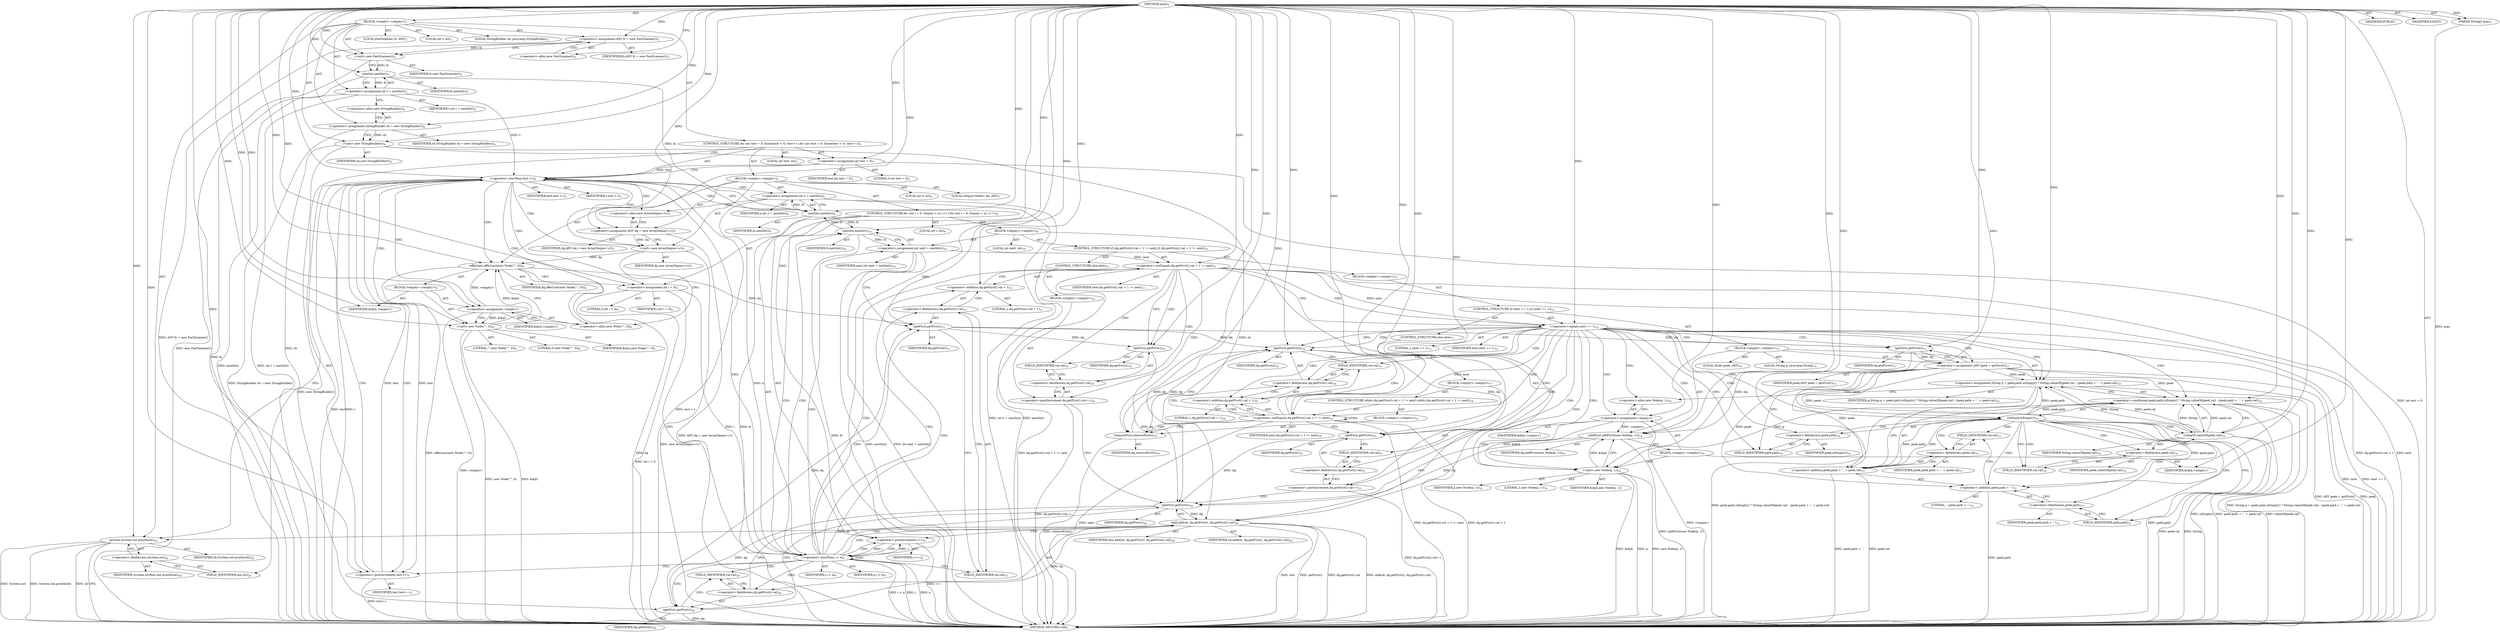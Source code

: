 digraph "main" {  
"23" [label = <(METHOD,main)<SUB>1</SUB>> ]
"24" [label = <(PARAM,String[] args)<SUB>1</SUB>> ]
"25" [label = <(BLOCK,&lt;empty&gt;,&lt;empty&gt;)<SUB>1</SUB>> ]
"4" [label = <(LOCAL,FastScanner fs: ANY)<SUB>2</SUB>> ]
"26" [label = <(&lt;operator&gt;.assignment,ANY fs = new FastScanner())<SUB>2</SUB>> ]
"27" [label = <(IDENTIFIER,fs,ANY fs = new FastScanner())<SUB>2</SUB>> ]
"28" [label = <(&lt;operator&gt;.alloc,new FastScanner())<SUB>2</SUB>> ]
"29" [label = <(&lt;init&gt;,new FastScanner())<SUB>2</SUB>> ]
"3" [label = <(IDENTIFIER,fs,new FastScanner())<SUB>2</SUB>> ]
"30" [label = <(LOCAL,int t: int)<SUB>3</SUB>> ]
"31" [label = <(&lt;operator&gt;.assignment,int t = nextInt())<SUB>3</SUB>> ]
"32" [label = <(IDENTIFIER,t,int t = nextInt())<SUB>3</SUB>> ]
"33" [label = <(nextInt,nextInt())<SUB>3</SUB>> ]
"34" [label = <(IDENTIFIER,fs,nextInt())<SUB>3</SUB>> ]
"6" [label = <(LOCAL,StringBuilder sb: java.lang.StringBuilder)<SUB>4</SUB>> ]
"35" [label = <(&lt;operator&gt;.assignment,StringBuilder sb = new StringBuilder())<SUB>4</SUB>> ]
"36" [label = <(IDENTIFIER,sb,StringBuilder sb = new StringBuilder())<SUB>4</SUB>> ]
"37" [label = <(&lt;operator&gt;.alloc,new StringBuilder())<SUB>4</SUB>> ]
"38" [label = <(&lt;init&gt;,new StringBuilder())<SUB>4</SUB>> ]
"5" [label = <(IDENTIFIER,sb,new StringBuilder())<SUB>4</SUB>> ]
"39" [label = <(CONTROL_STRUCTURE,for (int test = 0; Some(test &lt; t); test++),for (int test = 0; Some(test &lt; t); test++))<SUB>5</SUB>> ]
"40" [label = <(LOCAL,int test: int)<SUB>5</SUB>> ]
"41" [label = <(&lt;operator&gt;.assignment,int test = 0)<SUB>5</SUB>> ]
"42" [label = <(IDENTIFIER,test,int test = 0)<SUB>5</SUB>> ]
"43" [label = <(LITERAL,0,int test = 0)<SUB>5</SUB>> ]
"44" [label = <(&lt;operator&gt;.lessThan,test &lt; t)<SUB>5</SUB>> ]
"45" [label = <(IDENTIFIER,test,test &lt; t)<SUB>5</SUB>> ]
"46" [label = <(IDENTIFIER,t,test &lt; t)<SUB>5</SUB>> ]
"47" [label = <(&lt;operator&gt;.postIncrement,test++)<SUB>5</SUB>> ]
"48" [label = <(IDENTIFIER,test,test++)<SUB>5</SUB>> ]
"49" [label = <(BLOCK,&lt;empty&gt;,&lt;empty&gt;)<SUB>5</SUB>> ]
"50" [label = <(LOCAL,int n: int)<SUB>6</SUB>> ]
"51" [label = <(&lt;operator&gt;.assignment,int n = nextInt())<SUB>6</SUB>> ]
"52" [label = <(IDENTIFIER,n,int n = nextInt())<SUB>6</SUB>> ]
"53" [label = <(nextInt,nextInt())<SUB>6</SUB>> ]
"54" [label = <(IDENTIFIER,fs,nextInt())<SUB>6</SUB>> ]
"8" [label = <(LOCAL,Deque&lt;Node&gt; dq: ANY)<SUB>7</SUB>> ]
"55" [label = <(&lt;operator&gt;.assignment,ANY dq = new ArrayDeque&lt;&gt;())<SUB>7</SUB>> ]
"56" [label = <(IDENTIFIER,dq,ANY dq = new ArrayDeque&lt;&gt;())<SUB>7</SUB>> ]
"57" [label = <(&lt;operator&gt;.alloc,new ArrayDeque&lt;&gt;())<SUB>7</SUB>> ]
"58" [label = <(&lt;init&gt;,new ArrayDeque&lt;&gt;())<SUB>7</SUB>> ]
"7" [label = <(IDENTIFIER,dq,new ArrayDeque&lt;&gt;())<SUB>7</SUB>> ]
"59" [label = <(offerLast,offerLast(new Node(&quot;&quot;, 0)))<SUB>8</SUB>> ]
"60" [label = <(IDENTIFIER,dq,offerLast(new Node(&quot;&quot;, 0)))<SUB>8</SUB>> ]
"61" [label = <(BLOCK,&lt;empty&gt;,&lt;empty&gt;)<SUB>8</SUB>> ]
"62" [label = <(&lt;operator&gt;.assignment,&lt;empty&gt;)> ]
"63" [label = <(IDENTIFIER,$obj3,&lt;empty&gt;)> ]
"64" [label = <(&lt;operator&gt;.alloc,new Node(&quot;&quot;, 0))<SUB>8</SUB>> ]
"65" [label = <(&lt;init&gt;,new Node(&quot;&quot;, 0))<SUB>8</SUB>> ]
"66" [label = <(IDENTIFIER,$obj3,new Node(&quot;&quot;, 0))> ]
"67" [label = <(LITERAL,&quot;&quot;,new Node(&quot;&quot;, 0))<SUB>8</SUB>> ]
"68" [label = <(LITERAL,0,new Node(&quot;&quot;, 0))<SUB>8</SUB>> ]
"69" [label = <(IDENTIFIER,$obj3,&lt;empty&gt;)> ]
"70" [label = <(CONTROL_STRUCTURE,for (int i = 0; Some(i &lt; n); i++),for (int i = 0; Some(i &lt; n); i++))<SUB>9</SUB>> ]
"71" [label = <(LOCAL,int i: int)<SUB>9</SUB>> ]
"72" [label = <(&lt;operator&gt;.assignment,int i = 0)<SUB>9</SUB>> ]
"73" [label = <(IDENTIFIER,i,int i = 0)<SUB>9</SUB>> ]
"74" [label = <(LITERAL,0,int i = 0)<SUB>9</SUB>> ]
"75" [label = <(&lt;operator&gt;.lessThan,i &lt; n)<SUB>9</SUB>> ]
"76" [label = <(IDENTIFIER,i,i &lt; n)<SUB>9</SUB>> ]
"77" [label = <(IDENTIFIER,n,i &lt; n)<SUB>9</SUB>> ]
"78" [label = <(&lt;operator&gt;.postIncrement,i++)<SUB>9</SUB>> ]
"79" [label = <(IDENTIFIER,i,i++)<SUB>9</SUB>> ]
"80" [label = <(BLOCK,&lt;empty&gt;,&lt;empty&gt;)<SUB>9</SUB>> ]
"81" [label = <(LOCAL,int next: int)<SUB>10</SUB>> ]
"82" [label = <(&lt;operator&gt;.assignment,int next = nextInt())<SUB>10</SUB>> ]
"83" [label = <(IDENTIFIER,next,int next = nextInt())<SUB>10</SUB>> ]
"84" [label = <(nextInt,nextInt())<SUB>10</SUB>> ]
"85" [label = <(IDENTIFIER,fs,nextInt())<SUB>10</SUB>> ]
"86" [label = <(CONTROL_STRUCTURE,if (dq.getFirst().val + 1 != next),if (dq.getFirst().val + 1 != next))<SUB>11</SUB>> ]
"87" [label = <(&lt;operator&gt;.notEquals,dq.getFirst().val + 1 != next)<SUB>11</SUB>> ]
"88" [label = <(&lt;operator&gt;.addition,dq.getFirst().val + 1)<SUB>11</SUB>> ]
"89" [label = <(&lt;operator&gt;.fieldAccess,dq.getFirst().val)<SUB>11</SUB>> ]
"90" [label = <(getFirst,getFirst())<SUB>11</SUB>> ]
"91" [label = <(IDENTIFIER,dq,getFirst())<SUB>11</SUB>> ]
"92" [label = <(FIELD_IDENTIFIER,val,val)<SUB>11</SUB>> ]
"93" [label = <(LITERAL,1,dq.getFirst().val + 1)<SUB>11</SUB>> ]
"94" [label = <(IDENTIFIER,next,dq.getFirst().val + 1 != next)<SUB>11</SUB>> ]
"95" [label = <(BLOCK,&lt;empty&gt;,&lt;empty&gt;)<SUB>11</SUB>> ]
"96" [label = <(CONTROL_STRUCTURE,if (next == 1),if (next == 1))<SUB>12</SUB>> ]
"97" [label = <(&lt;operator&gt;.equals,next == 1)<SUB>12</SUB>> ]
"98" [label = <(IDENTIFIER,next,next == 1)<SUB>12</SUB>> ]
"99" [label = <(LITERAL,1,next == 1)<SUB>12</SUB>> ]
"100" [label = <(BLOCK,&lt;empty&gt;,&lt;empty&gt;)<SUB>12</SUB>> ]
"101" [label = <(LOCAL,Node peek: ANY)<SUB>13</SUB>> ]
"102" [label = <(&lt;operator&gt;.assignment,ANY peek = getFirst())<SUB>13</SUB>> ]
"103" [label = <(IDENTIFIER,peek,ANY peek = getFirst())<SUB>13</SUB>> ]
"104" [label = <(getFirst,getFirst())<SUB>13</SUB>> ]
"105" [label = <(IDENTIFIER,dq,getFirst())<SUB>13</SUB>> ]
"106" [label = <(LOCAL,String p: java.lang.String)<SUB>14</SUB>> ]
"107" [label = <(&lt;operator&gt;.assignment,String p = peek.path.isEmpty() ? String.valueOf(peek.val) : (peek.path + '.' + peek.val))<SUB>14</SUB>> ]
"108" [label = <(IDENTIFIER,p,String p = peek.path.isEmpty() ? String.valueOf(peek.val) : (peek.path + '.' + peek.val))<SUB>14</SUB>> ]
"109" [label = <(&lt;operator&gt;.conditional,peek.path.isEmpty() ? String.valueOf(peek.val) : (peek.path + '.' + peek.val))<SUB>14</SUB>> ]
"110" [label = <(isEmpty,isEmpty())<SUB>14</SUB>> ]
"111" [label = <(&lt;operator&gt;.fieldAccess,peek.path)<SUB>14</SUB>> ]
"112" [label = <(IDENTIFIER,peek,isEmpty())<SUB>14</SUB>> ]
"113" [label = <(FIELD_IDENTIFIER,path,path)<SUB>14</SUB>> ]
"114" [label = <(valueOf,valueOf(peek.val))<SUB>14</SUB>> ]
"115" [label = <(IDENTIFIER,String,valueOf(peek.val))<SUB>14</SUB>> ]
"116" [label = <(&lt;operator&gt;.fieldAccess,peek.val)<SUB>14</SUB>> ]
"117" [label = <(IDENTIFIER,peek,valueOf(peek.val))<SUB>14</SUB>> ]
"118" [label = <(FIELD_IDENTIFIER,val,val)<SUB>14</SUB>> ]
"119" [label = <(&lt;operator&gt;.addition,peek.path + '.' + peek.val)<SUB>15</SUB>> ]
"120" [label = <(&lt;operator&gt;.addition,peek.path + '.')<SUB>15</SUB>> ]
"121" [label = <(&lt;operator&gt;.fieldAccess,peek.path)<SUB>15</SUB>> ]
"122" [label = <(IDENTIFIER,peek,peek.path + '.')<SUB>15</SUB>> ]
"123" [label = <(FIELD_IDENTIFIER,path,path)<SUB>15</SUB>> ]
"124" [label = <(LITERAL,'.',peek.path + '.')<SUB>15</SUB>> ]
"125" [label = <(&lt;operator&gt;.fieldAccess,peek.val)<SUB>15</SUB>> ]
"126" [label = <(IDENTIFIER,peek,peek.path + '.' + peek.val)<SUB>15</SUB>> ]
"127" [label = <(FIELD_IDENTIFIER,val,val)<SUB>15</SUB>> ]
"128" [label = <(addFirst,addFirst(new Node(p, 1)))<SUB>16</SUB>> ]
"129" [label = <(IDENTIFIER,dq,addFirst(new Node(p, 1)))<SUB>16</SUB>> ]
"130" [label = <(BLOCK,&lt;empty&gt;,&lt;empty&gt;)<SUB>16</SUB>> ]
"131" [label = <(&lt;operator&gt;.assignment,&lt;empty&gt;)> ]
"132" [label = <(IDENTIFIER,$obj4,&lt;empty&gt;)> ]
"133" [label = <(&lt;operator&gt;.alloc,new Node(p, 1))<SUB>16</SUB>> ]
"134" [label = <(&lt;init&gt;,new Node(p, 1))<SUB>16</SUB>> ]
"135" [label = <(IDENTIFIER,$obj4,new Node(p, 1))> ]
"136" [label = <(IDENTIFIER,p,new Node(p, 1))<SUB>16</SUB>> ]
"137" [label = <(LITERAL,1,new Node(p, 1))<SUB>16</SUB>> ]
"138" [label = <(IDENTIFIER,$obj4,&lt;empty&gt;)> ]
"139" [label = <(CONTROL_STRUCTURE,else,else)<SUB>17</SUB>> ]
"140" [label = <(BLOCK,&lt;empty&gt;,&lt;empty&gt;)<SUB>17</SUB>> ]
"141" [label = <(CONTROL_STRUCTURE,while (dq.getFirst().val + 1 != next),while (dq.getFirst().val + 1 != next))<SUB>18</SUB>> ]
"142" [label = <(&lt;operator&gt;.notEquals,dq.getFirst().val + 1 != next)<SUB>18</SUB>> ]
"143" [label = <(&lt;operator&gt;.addition,dq.getFirst().val + 1)<SUB>18</SUB>> ]
"144" [label = <(&lt;operator&gt;.fieldAccess,dq.getFirst().val)<SUB>18</SUB>> ]
"145" [label = <(getFirst,getFirst())<SUB>18</SUB>> ]
"146" [label = <(IDENTIFIER,dq,getFirst())<SUB>18</SUB>> ]
"147" [label = <(FIELD_IDENTIFIER,val,val)<SUB>18</SUB>> ]
"148" [label = <(LITERAL,1,dq.getFirst().val + 1)<SUB>18</SUB>> ]
"149" [label = <(IDENTIFIER,next,dq.getFirst().val + 1 != next)<SUB>18</SUB>> ]
"150" [label = <(BLOCK,&lt;empty&gt;,&lt;empty&gt;)<SUB>18</SUB>> ]
"151" [label = <(removeFirst,removeFirst())<SUB>19</SUB>> ]
"152" [label = <(IDENTIFIER,dq,removeFirst())<SUB>19</SUB>> ]
"153" [label = <(&lt;operator&gt;.postIncrement,dq.getFirst().val++)<SUB>21</SUB>> ]
"154" [label = <(&lt;operator&gt;.fieldAccess,dq.getFirst().val)<SUB>21</SUB>> ]
"155" [label = <(getFirst,getFirst())<SUB>21</SUB>> ]
"156" [label = <(IDENTIFIER,dq,getFirst())<SUB>21</SUB>> ]
"157" [label = <(FIELD_IDENTIFIER,val,val)<SUB>21</SUB>> ]
"158" [label = <(CONTROL_STRUCTURE,else,else)<SUB>23</SUB>> ]
"159" [label = <(BLOCK,&lt;empty&gt;,&lt;empty&gt;)<SUB>23</SUB>> ]
"160" [label = <(&lt;operator&gt;.postIncrement,dq.getFirst().val++)<SUB>24</SUB>> ]
"161" [label = <(&lt;operator&gt;.fieldAccess,dq.getFirst().val)<SUB>24</SUB>> ]
"162" [label = <(getFirst,getFirst())<SUB>24</SUB>> ]
"163" [label = <(IDENTIFIER,dq,getFirst())<SUB>24</SUB>> ]
"164" [label = <(FIELD_IDENTIFIER,val,val)<SUB>24</SUB>> ]
"165" [label = <(add,add(sb, dq.getFirst(), dq.getFirst().val))<SUB>26</SUB>> ]
"166" [label = <(IDENTIFIER,this,add(sb, dq.getFirst(), dq.getFirst().val))<SUB>26</SUB>> ]
"167" [label = <(IDENTIFIER,sb,add(sb, dq.getFirst(), dq.getFirst().val))<SUB>26</SUB>> ]
"168" [label = <(getFirst,getFirst())<SUB>26</SUB>> ]
"169" [label = <(IDENTIFIER,dq,getFirst())<SUB>26</SUB>> ]
"170" [label = <(&lt;operator&gt;.fieldAccess,dq.getFirst().val)<SUB>26</SUB>> ]
"171" [label = <(getFirst,getFirst())<SUB>26</SUB>> ]
"172" [label = <(IDENTIFIER,dq,getFirst())<SUB>26</SUB>> ]
"173" [label = <(FIELD_IDENTIFIER,val,val)<SUB>26</SUB>> ]
"174" [label = <(println,System.out.println(sb))<SUB>29</SUB>> ]
"175" [label = <(&lt;operator&gt;.fieldAccess,System.out)<SUB>29</SUB>> ]
"176" [label = <(IDENTIFIER,System,System.out.println(sb))<SUB>29</SUB>> ]
"177" [label = <(FIELD_IDENTIFIER,out,out)<SUB>29</SUB>> ]
"178" [label = <(IDENTIFIER,sb,System.out.println(sb))<SUB>29</SUB>> ]
"179" [label = <(MODIFIER,PUBLIC)> ]
"180" [label = <(MODIFIER,STATIC)> ]
"181" [label = <(METHOD_RETURN,void)<SUB>1</SUB>> ]
  "23" -> "24"  [ label = "AST: "] 
  "23" -> "25"  [ label = "AST: "] 
  "23" -> "179"  [ label = "AST: "] 
  "23" -> "180"  [ label = "AST: "] 
  "23" -> "181"  [ label = "AST: "] 
  "25" -> "4"  [ label = "AST: "] 
  "25" -> "26"  [ label = "AST: "] 
  "25" -> "29"  [ label = "AST: "] 
  "25" -> "30"  [ label = "AST: "] 
  "25" -> "31"  [ label = "AST: "] 
  "25" -> "6"  [ label = "AST: "] 
  "25" -> "35"  [ label = "AST: "] 
  "25" -> "38"  [ label = "AST: "] 
  "25" -> "39"  [ label = "AST: "] 
  "25" -> "174"  [ label = "AST: "] 
  "26" -> "27"  [ label = "AST: "] 
  "26" -> "28"  [ label = "AST: "] 
  "29" -> "3"  [ label = "AST: "] 
  "31" -> "32"  [ label = "AST: "] 
  "31" -> "33"  [ label = "AST: "] 
  "33" -> "34"  [ label = "AST: "] 
  "35" -> "36"  [ label = "AST: "] 
  "35" -> "37"  [ label = "AST: "] 
  "38" -> "5"  [ label = "AST: "] 
  "39" -> "40"  [ label = "AST: "] 
  "39" -> "41"  [ label = "AST: "] 
  "39" -> "44"  [ label = "AST: "] 
  "39" -> "47"  [ label = "AST: "] 
  "39" -> "49"  [ label = "AST: "] 
  "41" -> "42"  [ label = "AST: "] 
  "41" -> "43"  [ label = "AST: "] 
  "44" -> "45"  [ label = "AST: "] 
  "44" -> "46"  [ label = "AST: "] 
  "47" -> "48"  [ label = "AST: "] 
  "49" -> "50"  [ label = "AST: "] 
  "49" -> "51"  [ label = "AST: "] 
  "49" -> "8"  [ label = "AST: "] 
  "49" -> "55"  [ label = "AST: "] 
  "49" -> "58"  [ label = "AST: "] 
  "49" -> "59"  [ label = "AST: "] 
  "49" -> "70"  [ label = "AST: "] 
  "51" -> "52"  [ label = "AST: "] 
  "51" -> "53"  [ label = "AST: "] 
  "53" -> "54"  [ label = "AST: "] 
  "55" -> "56"  [ label = "AST: "] 
  "55" -> "57"  [ label = "AST: "] 
  "58" -> "7"  [ label = "AST: "] 
  "59" -> "60"  [ label = "AST: "] 
  "59" -> "61"  [ label = "AST: "] 
  "61" -> "62"  [ label = "AST: "] 
  "61" -> "65"  [ label = "AST: "] 
  "61" -> "69"  [ label = "AST: "] 
  "62" -> "63"  [ label = "AST: "] 
  "62" -> "64"  [ label = "AST: "] 
  "65" -> "66"  [ label = "AST: "] 
  "65" -> "67"  [ label = "AST: "] 
  "65" -> "68"  [ label = "AST: "] 
  "70" -> "71"  [ label = "AST: "] 
  "70" -> "72"  [ label = "AST: "] 
  "70" -> "75"  [ label = "AST: "] 
  "70" -> "78"  [ label = "AST: "] 
  "70" -> "80"  [ label = "AST: "] 
  "72" -> "73"  [ label = "AST: "] 
  "72" -> "74"  [ label = "AST: "] 
  "75" -> "76"  [ label = "AST: "] 
  "75" -> "77"  [ label = "AST: "] 
  "78" -> "79"  [ label = "AST: "] 
  "80" -> "81"  [ label = "AST: "] 
  "80" -> "82"  [ label = "AST: "] 
  "80" -> "86"  [ label = "AST: "] 
  "80" -> "165"  [ label = "AST: "] 
  "82" -> "83"  [ label = "AST: "] 
  "82" -> "84"  [ label = "AST: "] 
  "84" -> "85"  [ label = "AST: "] 
  "86" -> "87"  [ label = "AST: "] 
  "86" -> "95"  [ label = "AST: "] 
  "86" -> "158"  [ label = "AST: "] 
  "87" -> "88"  [ label = "AST: "] 
  "87" -> "94"  [ label = "AST: "] 
  "88" -> "89"  [ label = "AST: "] 
  "88" -> "93"  [ label = "AST: "] 
  "89" -> "90"  [ label = "AST: "] 
  "89" -> "92"  [ label = "AST: "] 
  "90" -> "91"  [ label = "AST: "] 
  "95" -> "96"  [ label = "AST: "] 
  "96" -> "97"  [ label = "AST: "] 
  "96" -> "100"  [ label = "AST: "] 
  "96" -> "139"  [ label = "AST: "] 
  "97" -> "98"  [ label = "AST: "] 
  "97" -> "99"  [ label = "AST: "] 
  "100" -> "101"  [ label = "AST: "] 
  "100" -> "102"  [ label = "AST: "] 
  "100" -> "106"  [ label = "AST: "] 
  "100" -> "107"  [ label = "AST: "] 
  "100" -> "128"  [ label = "AST: "] 
  "102" -> "103"  [ label = "AST: "] 
  "102" -> "104"  [ label = "AST: "] 
  "104" -> "105"  [ label = "AST: "] 
  "107" -> "108"  [ label = "AST: "] 
  "107" -> "109"  [ label = "AST: "] 
  "109" -> "110"  [ label = "AST: "] 
  "109" -> "114"  [ label = "AST: "] 
  "109" -> "119"  [ label = "AST: "] 
  "110" -> "111"  [ label = "AST: "] 
  "111" -> "112"  [ label = "AST: "] 
  "111" -> "113"  [ label = "AST: "] 
  "114" -> "115"  [ label = "AST: "] 
  "114" -> "116"  [ label = "AST: "] 
  "116" -> "117"  [ label = "AST: "] 
  "116" -> "118"  [ label = "AST: "] 
  "119" -> "120"  [ label = "AST: "] 
  "119" -> "125"  [ label = "AST: "] 
  "120" -> "121"  [ label = "AST: "] 
  "120" -> "124"  [ label = "AST: "] 
  "121" -> "122"  [ label = "AST: "] 
  "121" -> "123"  [ label = "AST: "] 
  "125" -> "126"  [ label = "AST: "] 
  "125" -> "127"  [ label = "AST: "] 
  "128" -> "129"  [ label = "AST: "] 
  "128" -> "130"  [ label = "AST: "] 
  "130" -> "131"  [ label = "AST: "] 
  "130" -> "134"  [ label = "AST: "] 
  "130" -> "138"  [ label = "AST: "] 
  "131" -> "132"  [ label = "AST: "] 
  "131" -> "133"  [ label = "AST: "] 
  "134" -> "135"  [ label = "AST: "] 
  "134" -> "136"  [ label = "AST: "] 
  "134" -> "137"  [ label = "AST: "] 
  "139" -> "140"  [ label = "AST: "] 
  "140" -> "141"  [ label = "AST: "] 
  "140" -> "153"  [ label = "AST: "] 
  "141" -> "142"  [ label = "AST: "] 
  "141" -> "150"  [ label = "AST: "] 
  "142" -> "143"  [ label = "AST: "] 
  "142" -> "149"  [ label = "AST: "] 
  "143" -> "144"  [ label = "AST: "] 
  "143" -> "148"  [ label = "AST: "] 
  "144" -> "145"  [ label = "AST: "] 
  "144" -> "147"  [ label = "AST: "] 
  "145" -> "146"  [ label = "AST: "] 
  "150" -> "151"  [ label = "AST: "] 
  "151" -> "152"  [ label = "AST: "] 
  "153" -> "154"  [ label = "AST: "] 
  "154" -> "155"  [ label = "AST: "] 
  "154" -> "157"  [ label = "AST: "] 
  "155" -> "156"  [ label = "AST: "] 
  "158" -> "159"  [ label = "AST: "] 
  "159" -> "160"  [ label = "AST: "] 
  "160" -> "161"  [ label = "AST: "] 
  "161" -> "162"  [ label = "AST: "] 
  "161" -> "164"  [ label = "AST: "] 
  "162" -> "163"  [ label = "AST: "] 
  "165" -> "166"  [ label = "AST: "] 
  "165" -> "167"  [ label = "AST: "] 
  "165" -> "168"  [ label = "AST: "] 
  "165" -> "170"  [ label = "AST: "] 
  "168" -> "169"  [ label = "AST: "] 
  "170" -> "171"  [ label = "AST: "] 
  "170" -> "173"  [ label = "AST: "] 
  "171" -> "172"  [ label = "AST: "] 
  "174" -> "175"  [ label = "AST: "] 
  "174" -> "178"  [ label = "AST: "] 
  "175" -> "176"  [ label = "AST: "] 
  "175" -> "177"  [ label = "AST: "] 
  "26" -> "29"  [ label = "CFG: "] 
  "29" -> "33"  [ label = "CFG: "] 
  "31" -> "37"  [ label = "CFG: "] 
  "35" -> "38"  [ label = "CFG: "] 
  "38" -> "41"  [ label = "CFG: "] 
  "174" -> "181"  [ label = "CFG: "] 
  "28" -> "26"  [ label = "CFG: "] 
  "33" -> "31"  [ label = "CFG: "] 
  "37" -> "35"  [ label = "CFG: "] 
  "41" -> "44"  [ label = "CFG: "] 
  "44" -> "53"  [ label = "CFG: "] 
  "44" -> "177"  [ label = "CFG: "] 
  "47" -> "44"  [ label = "CFG: "] 
  "175" -> "174"  [ label = "CFG: "] 
  "51" -> "57"  [ label = "CFG: "] 
  "55" -> "58"  [ label = "CFG: "] 
  "58" -> "64"  [ label = "CFG: "] 
  "59" -> "72"  [ label = "CFG: "] 
  "177" -> "175"  [ label = "CFG: "] 
  "53" -> "51"  [ label = "CFG: "] 
  "57" -> "55"  [ label = "CFG: "] 
  "72" -> "75"  [ label = "CFG: "] 
  "75" -> "84"  [ label = "CFG: "] 
  "75" -> "47"  [ label = "CFG: "] 
  "78" -> "75"  [ label = "CFG: "] 
  "62" -> "65"  [ label = "CFG: "] 
  "65" -> "59"  [ label = "CFG: "] 
  "82" -> "90"  [ label = "CFG: "] 
  "165" -> "78"  [ label = "CFG: "] 
  "64" -> "62"  [ label = "CFG: "] 
  "84" -> "82"  [ label = "CFG: "] 
  "87" -> "97"  [ label = "CFG: "] 
  "87" -> "162"  [ label = "CFG: "] 
  "168" -> "171"  [ label = "CFG: "] 
  "170" -> "165"  [ label = "CFG: "] 
  "88" -> "87"  [ label = "CFG: "] 
  "171" -> "173"  [ label = "CFG: "] 
  "173" -> "170"  [ label = "CFG: "] 
  "89" -> "88"  [ label = "CFG: "] 
  "97" -> "104"  [ label = "CFG: "] 
  "97" -> "145"  [ label = "CFG: "] 
  "160" -> "168"  [ label = "CFG: "] 
  "90" -> "92"  [ label = "CFG: "] 
  "92" -> "89"  [ label = "CFG: "] 
  "102" -> "113"  [ label = "CFG: "] 
  "107" -> "133"  [ label = "CFG: "] 
  "128" -> "168"  [ label = "CFG: "] 
  "161" -> "160"  [ label = "CFG: "] 
  "104" -> "102"  [ label = "CFG: "] 
  "109" -> "107"  [ label = "CFG: "] 
  "153" -> "168"  [ label = "CFG: "] 
  "162" -> "164"  [ label = "CFG: "] 
  "164" -> "161"  [ label = "CFG: "] 
  "110" -> "118"  [ label = "CFG: "] 
  "110" -> "123"  [ label = "CFG: "] 
  "114" -> "109"  [ label = "CFG: "] 
  "119" -> "109"  [ label = "CFG: "] 
  "131" -> "134"  [ label = "CFG: "] 
  "134" -> "128"  [ label = "CFG: "] 
  "142" -> "151"  [ label = "CFG: "] 
  "142" -> "155"  [ label = "CFG: "] 
  "154" -> "153"  [ label = "CFG: "] 
  "111" -> "110"  [ label = "CFG: "] 
  "116" -> "114"  [ label = "CFG: "] 
  "120" -> "127"  [ label = "CFG: "] 
  "125" -> "119"  [ label = "CFG: "] 
  "133" -> "131"  [ label = "CFG: "] 
  "143" -> "142"  [ label = "CFG: "] 
  "151" -> "145"  [ label = "CFG: "] 
  "155" -> "157"  [ label = "CFG: "] 
  "157" -> "154"  [ label = "CFG: "] 
  "113" -> "111"  [ label = "CFG: "] 
  "118" -> "116"  [ label = "CFG: "] 
  "121" -> "120"  [ label = "CFG: "] 
  "127" -> "125"  [ label = "CFG: "] 
  "144" -> "143"  [ label = "CFG: "] 
  "123" -> "121"  [ label = "CFG: "] 
  "145" -> "147"  [ label = "CFG: "] 
  "147" -> "144"  [ label = "CFG: "] 
  "23" -> "28"  [ label = "CFG: "] 
  "24" -> "181"  [ label = "DDG: args"] 
  "26" -> "181"  [ label = "DDG: ANY fs = new FastScanner()"] 
  "29" -> "181"  [ label = "DDG: new FastScanner()"] 
  "33" -> "181"  [ label = "DDG: fs"] 
  "31" -> "181"  [ label = "DDG: nextInt()"] 
  "31" -> "181"  [ label = "DDG: int t = nextInt()"] 
  "35" -> "181"  [ label = "DDG: StringBuilder sb = new StringBuilder()"] 
  "38" -> "181"  [ label = "DDG: new StringBuilder()"] 
  "41" -> "181"  [ label = "DDG: int test = 0"] 
  "44" -> "181"  [ label = "DDG: test"] 
  "44" -> "181"  [ label = "DDG: t"] 
  "44" -> "181"  [ label = "DDG: test &lt; t"] 
  "174" -> "181"  [ label = "DDG: System.out"] 
  "174" -> "181"  [ label = "DDG: sb"] 
  "174" -> "181"  [ label = "DDG: System.out.println(sb)"] 
  "53" -> "181"  [ label = "DDG: fs"] 
  "51" -> "181"  [ label = "DDG: nextInt()"] 
  "51" -> "181"  [ label = "DDG: int n = nextInt()"] 
  "55" -> "181"  [ label = "DDG: ANY dq = new ArrayDeque&lt;&gt;()"] 
  "58" -> "181"  [ label = "DDG: new ArrayDeque&lt;&gt;()"] 
  "59" -> "181"  [ label = "DDG: dq"] 
  "62" -> "181"  [ label = "DDG: &lt;empty&gt;"] 
  "65" -> "181"  [ label = "DDG: $obj3"] 
  "65" -> "181"  [ label = "DDG: new Node(&quot;&quot;, 0)"] 
  "59" -> "181"  [ label = "DDG: offerLast(new Node(&quot;&quot;, 0))"] 
  "72" -> "181"  [ label = "DDG: int i = 0"] 
  "75" -> "181"  [ label = "DDG: i"] 
  "75" -> "181"  [ label = "DDG: n"] 
  "75" -> "181"  [ label = "DDG: i &lt; n"] 
  "47" -> "181"  [ label = "DDG: test++"] 
  "84" -> "181"  [ label = "DDG: fs"] 
  "82" -> "181"  [ label = "DDG: nextInt()"] 
  "82" -> "181"  [ label = "DDG: int next = nextInt()"] 
  "87" -> "181"  [ label = "DDG: dq.getFirst().val + 1"] 
  "87" -> "181"  [ label = "DDG: next"] 
  "87" -> "181"  [ label = "DDG: dq.getFirst().val + 1 != next"] 
  "160" -> "181"  [ label = "DDG: dq.getFirst().val++"] 
  "97" -> "181"  [ label = "DDG: next"] 
  "97" -> "181"  [ label = "DDG: next == 1"] 
  "142" -> "181"  [ label = "DDG: dq.getFirst().val + 1"] 
  "142" -> "181"  [ label = "DDG: next"] 
  "142" -> "181"  [ label = "DDG: dq.getFirst().val + 1 != next"] 
  "153" -> "181"  [ label = "DDG: dq.getFirst().val++"] 
  "151" -> "181"  [ label = "DDG: removeFirst()"] 
  "102" -> "181"  [ label = "DDG: peek"] 
  "102" -> "181"  [ label = "DDG: ANY peek = getFirst()"] 
  "110" -> "181"  [ label = "DDG: peek.path"] 
  "109" -> "181"  [ label = "DDG: isEmpty()"] 
  "120" -> "181"  [ label = "DDG: peek.path"] 
  "119" -> "181"  [ label = "DDG: peek.path + '.'"] 
  "119" -> "181"  [ label = "DDG: peek.val"] 
  "109" -> "181"  [ label = "DDG: peek.path + '.' + peek.val"] 
  "114" -> "181"  [ label = "DDG: peek.val"] 
  "109" -> "181"  [ label = "DDG: valueOf(peek.val)"] 
  "107" -> "181"  [ label = "DDG: peek.path.isEmpty() ? String.valueOf(peek.val) : (peek.path + '.' + peek.val)"] 
  "107" -> "181"  [ label = "DDG: String p = peek.path.isEmpty() ? String.valueOf(peek.val) : (peek.path + '.' + peek.val)"] 
  "131" -> "181"  [ label = "DDG: &lt;empty&gt;"] 
  "134" -> "181"  [ label = "DDG: $obj4"] 
  "134" -> "181"  [ label = "DDG: p"] 
  "134" -> "181"  [ label = "DDG: new Node(p, 1)"] 
  "128" -> "181"  [ label = "DDG: addFirst(new Node(p, 1))"] 
  "165" -> "181"  [ label = "DDG: getFirst()"] 
  "171" -> "181"  [ label = "DDG: dq"] 
  "165" -> "181"  [ label = "DDG: dq.getFirst().val"] 
  "165" -> "181"  [ label = "DDG: add(sb, dq.getFirst(), dq.getFirst().val)"] 
  "78" -> "181"  [ label = "DDG: i++"] 
  "165" -> "181"  [ label = "DDG: this"] 
  "114" -> "181"  [ label = "DDG: String"] 
  "23" -> "24"  [ label = "DDG: "] 
  "23" -> "26"  [ label = "DDG: "] 
  "33" -> "31"  [ label = "DDG: fs"] 
  "23" -> "35"  [ label = "DDG: "] 
  "26" -> "29"  [ label = "DDG: fs"] 
  "23" -> "29"  [ label = "DDG: "] 
  "35" -> "38"  [ label = "DDG: sb"] 
  "23" -> "38"  [ label = "DDG: "] 
  "23" -> "41"  [ label = "DDG: "] 
  "38" -> "174"  [ label = "DDG: sb"] 
  "165" -> "174"  [ label = "DDG: sb"] 
  "23" -> "174"  [ label = "DDG: "] 
  "29" -> "33"  [ label = "DDG: fs"] 
  "23" -> "33"  [ label = "DDG: "] 
  "41" -> "44"  [ label = "DDG: test"] 
  "47" -> "44"  [ label = "DDG: test"] 
  "23" -> "44"  [ label = "DDG: "] 
  "31" -> "44"  [ label = "DDG: t"] 
  "44" -> "47"  [ label = "DDG: test"] 
  "23" -> "47"  [ label = "DDG: "] 
  "53" -> "51"  [ label = "DDG: fs"] 
  "23" -> "55"  [ label = "DDG: "] 
  "55" -> "58"  [ label = "DDG: dq"] 
  "23" -> "58"  [ label = "DDG: "] 
  "58" -> "59"  [ label = "DDG: dq"] 
  "23" -> "59"  [ label = "DDG: "] 
  "62" -> "59"  [ label = "DDG: &lt;empty&gt;"] 
  "65" -> "59"  [ label = "DDG: $obj3"] 
  "23" -> "72"  [ label = "DDG: "] 
  "33" -> "53"  [ label = "DDG: fs"] 
  "84" -> "53"  [ label = "DDG: fs"] 
  "23" -> "53"  [ label = "DDG: "] 
  "23" -> "62"  [ label = "DDG: "] 
  "23" -> "69"  [ label = "DDG: "] 
  "72" -> "75"  [ label = "DDG: i"] 
  "78" -> "75"  [ label = "DDG: i"] 
  "23" -> "75"  [ label = "DDG: "] 
  "51" -> "75"  [ label = "DDG: n"] 
  "75" -> "78"  [ label = "DDG: i"] 
  "23" -> "78"  [ label = "DDG: "] 
  "84" -> "82"  [ label = "DDG: fs"] 
  "62" -> "65"  [ label = "DDG: $obj3"] 
  "23" -> "65"  [ label = "DDG: "] 
  "23" -> "165"  [ label = "DDG: "] 
  "38" -> "165"  [ label = "DDG: sb"] 
  "168" -> "165"  [ label = "DDG: dq"] 
  "171" -> "165"  [ label = "DDG: dq"] 
  "53" -> "84"  [ label = "DDG: fs"] 
  "23" -> "84"  [ label = "DDG: "] 
  "23" -> "87"  [ label = "DDG: "] 
  "82" -> "87"  [ label = "DDG: next"] 
  "162" -> "168"  [ label = "DDG: dq"] 
  "155" -> "168"  [ label = "DDG: dq"] 
  "128" -> "168"  [ label = "DDG: dq"] 
  "23" -> "168"  [ label = "DDG: "] 
  "23" -> "88"  [ label = "DDG: "] 
  "168" -> "171"  [ label = "DDG: dq"] 
  "23" -> "171"  [ label = "DDG: "] 
  "87" -> "97"  [ label = "DDG: next"] 
  "23" -> "97"  [ label = "DDG: "] 
  "104" -> "102"  [ label = "DDG: dq"] 
  "114" -> "107"  [ label = "DDG: String"] 
  "114" -> "107"  [ label = "DDG: peek.val"] 
  "102" -> "107"  [ label = "DDG: peek"] 
  "110" -> "107"  [ label = "DDG: peek.path"] 
  "23" -> "107"  [ label = "DDG: "] 
  "59" -> "90"  [ label = "DDG: dq"] 
  "171" -> "90"  [ label = "DDG: dq"] 
  "23" -> "90"  [ label = "DDG: "] 
  "104" -> "128"  [ label = "DDG: dq"] 
  "23" -> "128"  [ label = "DDG: "] 
  "131" -> "128"  [ label = "DDG: &lt;empty&gt;"] 
  "134" -> "128"  [ label = "DDG: $obj4"] 
  "90" -> "104"  [ label = "DDG: dq"] 
  "23" -> "104"  [ label = "DDG: "] 
  "114" -> "109"  [ label = "DDG: String"] 
  "114" -> "109"  [ label = "DDG: peek.val"] 
  "102" -> "109"  [ label = "DDG: peek"] 
  "110" -> "109"  [ label = "DDG: peek.path"] 
  "23" -> "109"  [ label = "DDG: "] 
  "23" -> "131"  [ label = "DDG: "] 
  "23" -> "138"  [ label = "DDG: "] 
  "90" -> "162"  [ label = "DDG: dq"] 
  "23" -> "162"  [ label = "DDG: "] 
  "102" -> "110"  [ label = "DDG: peek"] 
  "23" -> "114"  [ label = "DDG: "] 
  "102" -> "114"  [ label = "DDG: peek"] 
  "102" -> "119"  [ label = "DDG: peek"] 
  "110" -> "119"  [ label = "DDG: peek.path"] 
  "23" -> "119"  [ label = "DDG: "] 
  "131" -> "134"  [ label = "DDG: $obj4"] 
  "23" -> "134"  [ label = "DDG: "] 
  "107" -> "134"  [ label = "DDG: p"] 
  "23" -> "142"  [ label = "DDG: "] 
  "97" -> "142"  [ label = "DDG: next"] 
  "102" -> "120"  [ label = "DDG: peek"] 
  "110" -> "120"  [ label = "DDG: peek.path"] 
  "23" -> "120"  [ label = "DDG: "] 
  "23" -> "143"  [ label = "DDG: "] 
  "145" -> "151"  [ label = "DDG: dq"] 
  "23" -> "151"  [ label = "DDG: "] 
  "145" -> "155"  [ label = "DDG: dq"] 
  "23" -> "155"  [ label = "DDG: "] 
  "90" -> "145"  [ label = "DDG: dq"] 
  "151" -> "145"  [ label = "DDG: dq"] 
  "23" -> "145"  [ label = "DDG: "] 
  "44" -> "64"  [ label = "CDG: "] 
  "44" -> "51"  [ label = "CDG: "] 
  "44" -> "57"  [ label = "CDG: "] 
  "44" -> "75"  [ label = "CDG: "] 
  "44" -> "59"  [ label = "CDG: "] 
  "44" -> "44"  [ label = "CDG: "] 
  "44" -> "58"  [ label = "CDG: "] 
  "44" -> "47"  [ label = "CDG: "] 
  "44" -> "72"  [ label = "CDG: "] 
  "44" -> "65"  [ label = "CDG: "] 
  "44" -> "53"  [ label = "CDG: "] 
  "44" -> "55"  [ label = "CDG: "] 
  "44" -> "62"  [ label = "CDG: "] 
  "75" -> "75"  [ label = "CDG: "] 
  "75" -> "84"  [ label = "CDG: "] 
  "75" -> "92"  [ label = "CDG: "] 
  "75" -> "168"  [ label = "CDG: "] 
  "75" -> "170"  [ label = "CDG: "] 
  "75" -> "87"  [ label = "CDG: "] 
  "75" -> "90"  [ label = "CDG: "] 
  "75" -> "173"  [ label = "CDG: "] 
  "75" -> "88"  [ label = "CDG: "] 
  "75" -> "171"  [ label = "CDG: "] 
  "75" -> "89"  [ label = "CDG: "] 
  "75" -> "82"  [ label = "CDG: "] 
  "75" -> "165"  [ label = "CDG: "] 
  "75" -> "78"  [ label = "CDG: "] 
  "87" -> "161"  [ label = "CDG: "] 
  "87" -> "162"  [ label = "CDG: "] 
  "87" -> "97"  [ label = "CDG: "] 
  "87" -> "164"  [ label = "CDG: "] 
  "87" -> "160"  [ label = "CDG: "] 
  "97" -> "107"  [ label = "CDG: "] 
  "97" -> "113"  [ label = "CDG: "] 
  "97" -> "154"  [ label = "CDG: "] 
  "97" -> "145"  [ label = "CDG: "] 
  "97" -> "128"  [ label = "CDG: "] 
  "97" -> "102"  [ label = "CDG: "] 
  "97" -> "131"  [ label = "CDG: "] 
  "97" -> "104"  [ label = "CDG: "] 
  "97" -> "153"  [ label = "CDG: "] 
  "97" -> "144"  [ label = "CDG: "] 
  "97" -> "134"  [ label = "CDG: "] 
  "97" -> "155"  [ label = "CDG: "] 
  "97" -> "111"  [ label = "CDG: "] 
  "97" -> "142"  [ label = "CDG: "] 
  "97" -> "157"  [ label = "CDG: "] 
  "97" -> "143"  [ label = "CDG: "] 
  "97" -> "147"  [ label = "CDG: "] 
  "97" -> "110"  [ label = "CDG: "] 
  "97" -> "109"  [ label = "CDG: "] 
  "97" -> "133"  [ label = "CDG: "] 
  "110" -> "120"  [ label = "CDG: "] 
  "110" -> "114"  [ label = "CDG: "] 
  "110" -> "119"  [ label = "CDG: "] 
  "110" -> "121"  [ label = "CDG: "] 
  "110" -> "118"  [ label = "CDG: "] 
  "110" -> "127"  [ label = "CDG: "] 
  "110" -> "116"  [ label = "CDG: "] 
  "110" -> "123"  [ label = "CDG: "] 
  "110" -> "125"  [ label = "CDG: "] 
  "142" -> "145"  [ label = "CDG: "] 
  "142" -> "151"  [ label = "CDG: "] 
  "142" -> "144"  [ label = "CDG: "] 
  "142" -> "142"  [ label = "CDG: "] 
  "142" -> "143"  [ label = "CDG: "] 
  "142" -> "147"  [ label = "CDG: "] 
}
